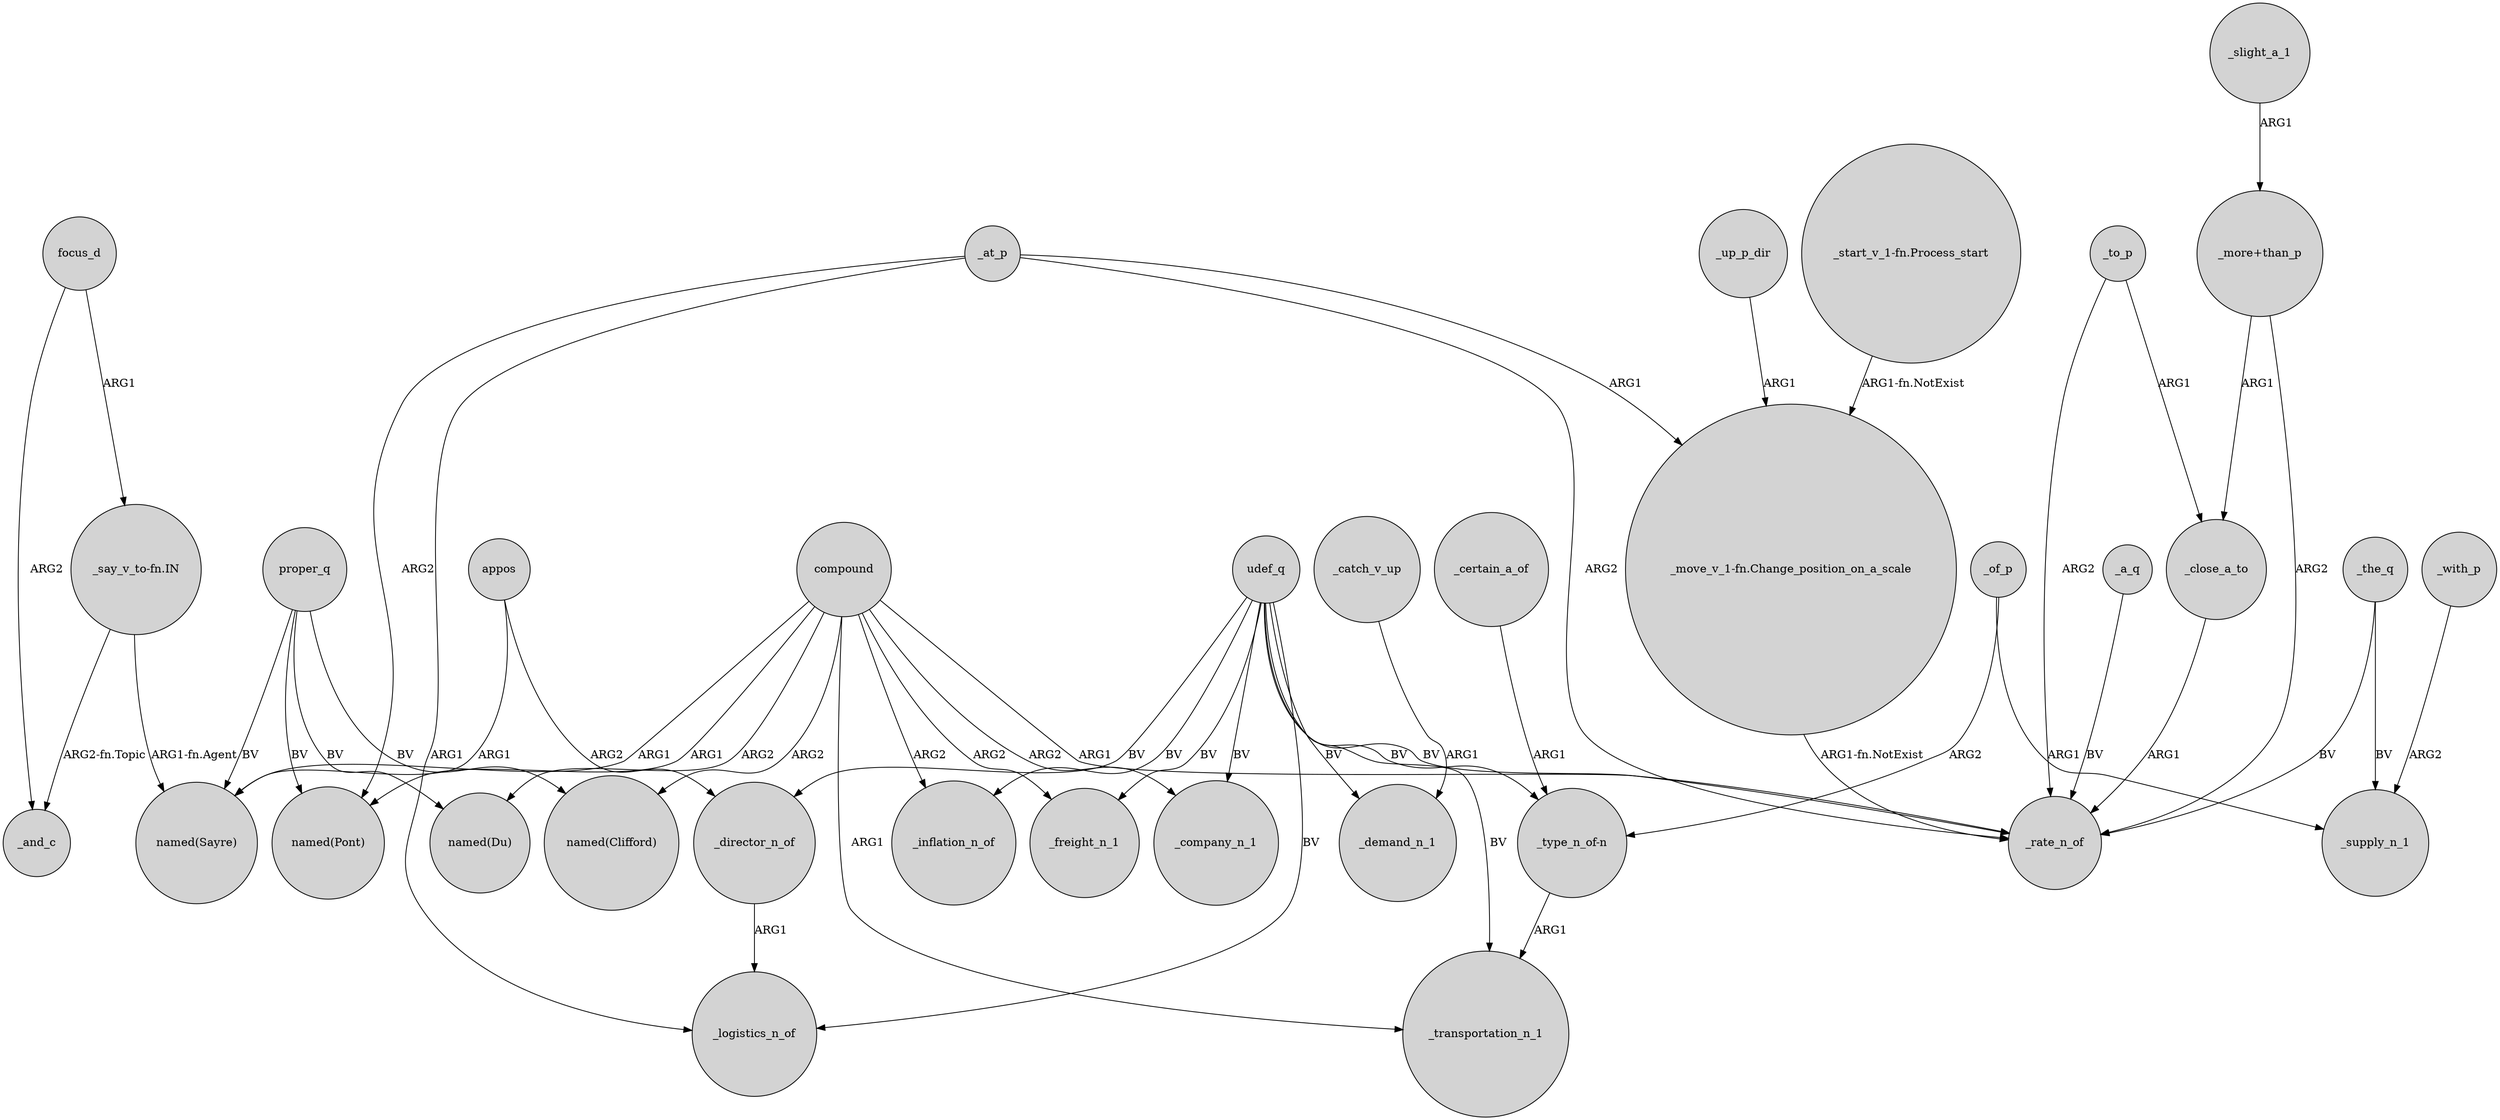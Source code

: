 digraph {
	node [shape=circle style=filled]
	compound -> _freight_n_1 [label=ARG2]
	_at_p -> "named(Pont)" [label=ARG2]
	udef_q -> _company_n_1 [label=BV]
	udef_q -> _inflation_n_of [label=BV]
	"_move_v_1-fn.Change_position_on_a_scale" -> _rate_n_of [label="ARG1-fn.NotExist"]
	_catch_v_up -> _demand_n_1 [label=ARG1]
	udef_q -> _transportation_n_1 [label=BV]
	_at_p -> _rate_n_of [label=ARG2]
	udef_q -> "_type_n_of-n" [label=BV]
	proper_q -> "named(Pont)" [label=BV]
	compound -> "named(Du)" [label=ARG2]
	_with_p -> _supply_n_1 [label=ARG2]
	compound -> _company_n_1 [label=ARG2]
	_of_p -> "_type_n_of-n" [label=ARG2]
	_at_p -> _logistics_n_of [label=ARG1]
	proper_q -> "named(Clifford)" [label=BV]
	compound -> _rate_n_of [label=ARG1]
	_of_p -> _supply_n_1 [label=ARG1]
	"_start_v_1-fn.Process_start" -> "_move_v_1-fn.Change_position_on_a_scale" [label="ARG1-fn.NotExist"]
	compound -> _transportation_n_1 [label=ARG1]
	udef_q -> _rate_n_of [label=BV]
	_a_q -> _rate_n_of [label=BV]
	"_type_n_of-n" -> _transportation_n_1 [label=ARG1]
	_at_p -> "_move_v_1-fn.Change_position_on_a_scale" [label=ARG1]
	compound -> "named(Pont)" [label=ARG1]
	udef_q -> _director_n_of [label=BV]
	_the_q -> _rate_n_of [label=BV]
	focus_d -> _and_c [label=ARG2]
	_certain_a_of -> "_type_n_of-n" [label=ARG1]
	udef_q -> _logistics_n_of [label=BV]
	proper_q -> "named(Du)" [label=BV]
	_the_q -> _supply_n_1 [label=BV]
	compound -> "named(Sayre)" [label=ARG1]
	_slight_a_1 -> "_more+than_p" [label=ARG1]
	udef_q -> _freight_n_1 [label=BV]
	udef_q -> _demand_n_1 [label=BV]
	_close_a_to -> _rate_n_of [label=ARG1]
	"_more+than_p" -> _rate_n_of [label=ARG2]
	compound -> _inflation_n_of [label=ARG2]
	"_say_v_to-fn.IN" -> _and_c [label="ARG2-fn.Topic"]
	"_say_v_to-fn.IN" -> "named(Sayre)" [label="ARG1-fn.Agent"]
	proper_q -> "named(Sayre)" [label=BV]
	_to_p -> _close_a_to [label=ARG1]
	appos -> "named(Sayre)" [label=ARG1]
	"_more+than_p" -> _close_a_to [label=ARG1]
	_up_p_dir -> "_move_v_1-fn.Change_position_on_a_scale" [label=ARG1]
	compound -> "named(Clifford)" [label=ARG2]
	appos -> _director_n_of [label=ARG2]
	_director_n_of -> _logistics_n_of [label=ARG1]
	_to_p -> _rate_n_of [label=ARG2]
	focus_d -> "_say_v_to-fn.IN" [label=ARG1]
}
